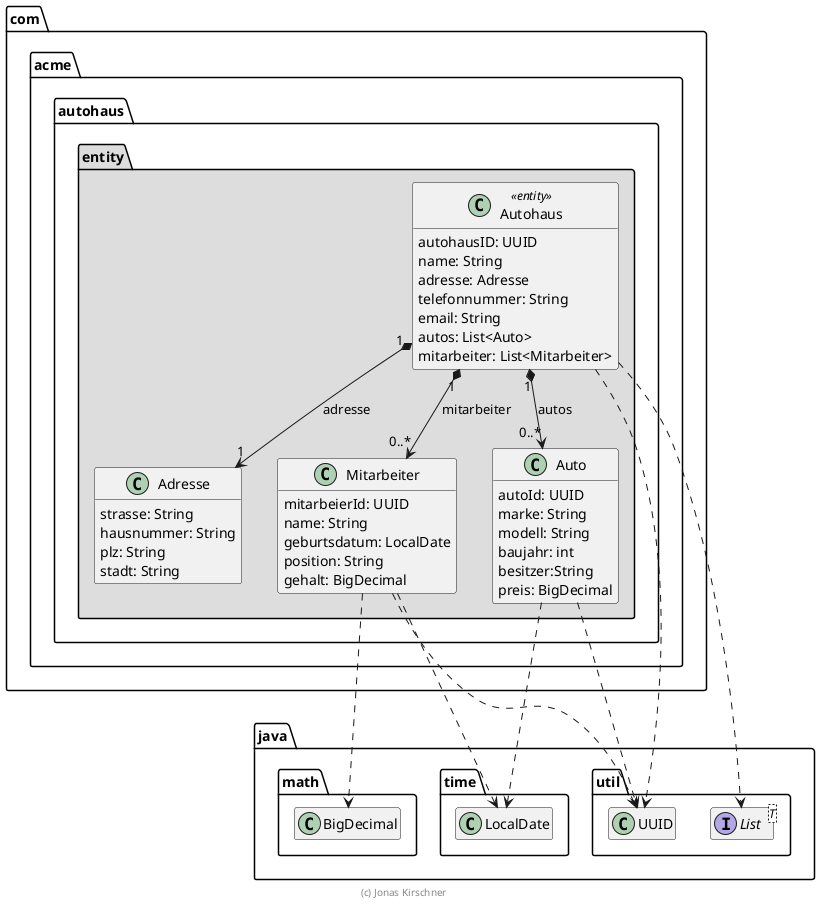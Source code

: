 @startuml Autohaus

skinparam classAttributeIconSize 0

package java {
    package util {
        class UUID
        interface List<T>
    }

    package math {
        class BigDecimal
    }

    package time {
        class LocalDate
    }
}

    package com.acme.autohaus.entity #DDDDDD {
    class Adresse {
        strasse: String
        hausnummer: String
        plz: String
        stadt: String
    }

    class Mitarbeiter {
        mitarbeierId: UUID
        name: String
        geburtsdatum: LocalDate
        position: String
        gehalt: BigDecimal
    }

    class Auto {
        autoId: UUID
        marke: String
        modell: String
        baujahr: int
        besitzer:String
        preis: BigDecimal
    }

    class Autohaus <<entity>> {
        autohausID: UUID
        name: String
        adresse: Adresse
        telefonnummer: String
        email: String
        autos: List<Auto>
        mitarbeiter: List<Mitarbeiter>
    }

    Autohaus "1" *--> "0..*" Auto : autos
    Autohaus "1" *--> "0..*" Mitarbeiter : mitarbeiter
    Autohaus "1" *--> "1" Adresse : adresse

    Autohaus ..> UUID
    Autohaus ..> List

    Mitarbeiter ..> UUID
    Mitarbeiter ..> LocalDate
    Mitarbeiter ..> BigDecimal

    Auto ..> UUID
    Auto ..> LocalDate
}


hide empty members

footer (c) Jonas Kirschner

@enduml
